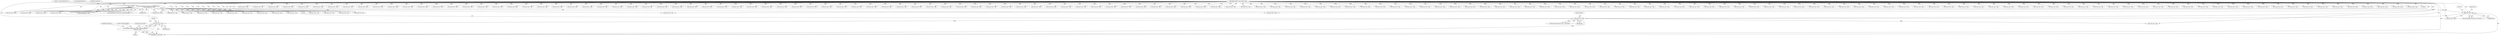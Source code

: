 digraph "0_ImageMagick_56d6e20de489113617cbbddaf41e92600a34db22@pointer" {
"1001990" [label="(Call,(const char *) tag)"];
"1001969" [label="(Call,(const char *) tag)"];
"1001717" [label="(Call,(const char *) tag)"];
"1000212" [label="(Call,LogMagickEvent(CoderEvent,GetMagickModule(),\n    \"  SAX.startElement(%s\",tag))"];
"1000184" [label="(MethodParameterIn,const xmlChar *tag)"];
"1001987" [label="(Call,ThrowMSLException(OptionError,\"NoImagesDefined\",\n                (const char *) tag))"];
"1002275" [label="(Call,(const char *) tag)"];
"1004687" [label="(Call,(const char *) tag)"];
"1009431" [label="(Call,(const char *) tag)"];
"1009757" [label="(Call,(const char *) tag)"];
"1017474" [label="(Call,(const char *) tag)"];
"1019458" [label="(Call,(const char *) tag)"];
"1008522" [label="(Call,(const char *) tag)"];
"1001707" [label="(Call,(const char *) tag)"];
"1003318" [label="(Call,(const char *) tag)"];
"1012979" [label="(Call,(const char *) tag)"];
"1018615" [label="(Call,(const char *) tag)"];
"1010089" [label="(Call,(const char *) tag)"];
"1014711" [label="(Call,(const char *) tag)"];
"1017207" [label="(Call,(const char *) tag)"];
"1016263" [label="(Call,(const char *) tag)"];
"1014234" [label="(Call,(const char *) tag)"];
"1010572" [label="(Call,(const char *) tag)"];
"1000215" [label="(Literal,\"  SAX.startElement(%s\")"];
"1014884" [label="(Call,(const char *) tag)"];
"1004963" [label="(Call,(const char *) tag)"];
"1015073" [label="(Call,(const char *) tag)"];
"1014690" [label="(Call,(const char *) tag)"];
"1010594" [label="(Call,(const char *) tag)"];
"1007928" [label="(Call,(const char *) tag)"];
"1008840" [label="(Call,(const char *) tag)"];
"1004313" [label="(Call,(const char *) tag)"];
"1000212" [label="(Call,LogMagickEvent(CoderEvent,GetMagickModule(),\n    \"  SAX.startElement(%s\",tag))"];
"1004818" [label="(Call,(const char *) tag)"];
"1009653" [label="(Call,(const char *) tag)"];
"1016285" [label="(Call,(const char *) tag)"];
"1008531" [label="(Call,(const char *) tag)"];
"1015472" [label="(Call,(const char *) tag)"];
"1010871" [label="(Call,(const char *) tag)"];
"1018398" [label="(Call,(const char *) tag)"];
"1015494" [label="(Call,(const char *) tag)"];
"1001720" [label="(Literal,\"blur\")"];
"1010400" [label="(Call,(const char *) tag)"];
"1010059" [label="(Call,(const char *) tag)"];
"1001969" [label="(Call,(const char *) tag)"];
"1013000" [label="(Call,(const char *) tag)"];
"1000216" [label="(Identifier,tag)"];
"1009062" [label="(Call,(const char *) tag)"];
"1010891" [label="(Call,(const char *) tag)"];
"1013592" [label="(Call,(const char *) tag)"];
"1017925" [label="(Call,(const char *) tag)"];
"1004809" [label="(Call,(const char *) tag)"];
"1018828" [label="(Call,(const char *) tag)"];
"1000286" [label="(Call,(const char *) tag)"];
"1001992" [label="(Identifier,tag)"];
"1019588" [label="(Call,(const char *) tag)"];
"1009632" [label="(Call,(const char *) tag)"];
"1015706" [label="(Call,(const char *) tag)"];
"1006938" [label="(Call,(const char *) tag)"];
"1007606" [label="(Call,(const char *) tag)"];
"1017005" [label="(Call,(const char *) tag)"];
"1007189" [label="(Call,(const char *) tag)"];
"1009088" [label="(Call,(const char *) tag)"];
"1006758" [label="(Call,(const char *) tag)"];
"1009452" [label="(Call,(const char *) tag)"];
"1019079" [label="(Call,(const char *) tag)"];
"1001971" [label="(Identifier,tag)"];
"1008134" [label="(Call,(const char *) tag)"];
"1011207" [label="(Call,(const char *) tag)"];
"1013979" [label="(Call,(const char *) tag)"];
"1017899" [label="(Call,(const char *) tag)"];
"1008863" [label="(Call,(const char *) tag)"];
"1013245" [label="(Call,(const char *) tag)"];
"1010768" [label="(Call,(const char *) tag)"];
"1002662" [label="(Call,(const char *) tag)"];
"1018808" [label="(Call,(const char *) tag)"];
"1007948" [label="(Call,(const char *) tag)"];
"1001719" [label="(Identifier,tag)"];
"1006844" [label="(Call,(const char *) tag)"];
"1014255" [label="(Call,(const char *) tag)"];
"1006202" [label="(Call,(const char *) tag)"];
"1001972" [label="(Literal,\"border\")"];
"1012612" [label="(Call,(const char *) tag)"];
"1018914" [label="(Call,(const char *) tag)"];
"1018130" [label="(Call,(const char *) tag)"];
"1001557" [label="(Call,(const char *) tag)"];
"1016537" [label="(Call,(const char *) tag)"];
"1002478" [label="(Call,(const char *) tag)"];
"1015262" [label="(Call,(const char *) tag)"];
"1019429" [label="(Call,(const char *) tag)"];
"1001738" [label="(Call,(const char *) tag)"];
"1012633" [label="(Call,(const char *) tag)"];
"1016975" [label="(Call,(const char *) tag)"];
"1002933" [label="(Call,(const char *) tag)"];
"1006835" [label="(Call,(const char *) tag)"];
"1002266" [label="(Call,(const char *) tag)"];
"1015726" [label="(Call,(const char *) tag)"];
"1001968" [label="(Call,LocaleCompare((const char *) tag,\"border\"))"];
"1008563" [label="(Call,(const char *) tag)"];
"1015052" [label="(Call,(const char *) tag)"];
"1016790" [label="(Call,(const char *) tag)"];
"1006193" [label="(Call,(const char *) tag)"];
"1019232" [label="(Call,(const char *) tag)"];
"1010777" [label="(Call,(const char *) tag)"];
"1001993" [label="(ControlStructure,break;)"];
"1017705" [label="(Call,(const char *) tag)"];
"1006613" [label="(Call,(const char *) tag)"];
"1014908" [label="(Call,(const char *) tag)"];
"1015043" [label="(Call,(const char *) tag)"];
"1000214" [label="(Call,GetMagickModule())"];
"1016818" [label="(Call,(const char *) tag)"];
"1001986" [label="(Block,)"];
"1006634" [label="(Call,(const char *) tag)"];
"1000470" [label="(Call,(const char *) tag)"];
"1000184" [label="(MethodParameterIn,const xmlChar *tag)"];
"1000264" [label="(Call,(const char *) tag)"];
"1006864" [label="(Call,(const char *) tag)"];
"1015283" [label="(Call,(const char *) tag)"];
"1019336" [label="(Call,(const char *) tag)"];
"1010068" [label="(Call,(const char *) tag)"];
"1002955" [label="(Call,(const char *) tag)"];
"1006395" [label="(Call,(const char *) tag)"];
"1010239" [label="(Call,(const char *) tag)"];
"1018328" [label="(Call,(const char *) tag)"];
"1017726" [label="(Call,(const char *) tag)"];
"1001987" [label="(Call,ThrowMSLException(OptionError,\"NoImagesDefined\",\n                (const char *) tag))"];
"1017571" [label="(Call,(const char *) tag)"];
"1017454" [label="(Call,(const char *) tag)"];
"1019212" [label="(Call,(const char *) tag)"];
"1001988" [label="(Identifier,OptionError)"];
"1005066" [label="(Call,(const char *) tag)"];
"1001716" [label="(Call,LocaleCompare((const char *) tag,\"blur\"))"];
"1001990" [label="(Call,(const char *) tag)"];
"1001717" [label="(Call,(const char *) tag)"];
"1018572" [label="(Call,(const char *) tag)"];
"1018423" [label="(Call,(const char *) tag)"];
"1008715" [label="(Call,(const char *) tag)"];
"1009766" [label="(Call,(const char *) tag)"];
"1006223" [label="(Call,(const char *) tag)"];
"1002298" [label="(Call,(const char *) tag)"];
"1007167" [label="(Call,(const char *) tag)"];
"1012603" [label="(Call,(const char *) tag)"];
"1019103" [label="(Call,(const char *) tag)"];
"1006738" [label="(Call,(const char *) tag)"];
"1004839" [label="(Call,(const char *) tag)"];
"1004450" [label="(Call,(const char *) tag)"];
"1019438" [label="(Call,(const char *) tag)"];
"1004943" [label="(Call,(const char *) tag)"];
"1001535" [label="(Call,(const char *) tag)"];
"1007597" [label="(Call,(const char *) tag)"];
"1011436" [label="(Call,(const char *) tag)"];
"1006917" [label="(Call,(const char *) tag)"];
"1008513" [label="(Call,(const char *) tag)"];
"1008736" [label="(Call,(const char *) tag)"];
"1014509" [label="(Call,(const char *) tag)"];
"1019356" [label="(Call,(const char *) tag)"];
"1013956" [label="(Call,(const char *) tag)"];
"1005045" [label="(Call,(const char *) tag)"];
"1011177" [label="(Call,(const char *) tag)"];
"1011186" [label="(Call,(const char *) tag)"];
"1019606" [label="(Call,LogMagickEvent(CoderEvent,GetMagickModule(),\"  )\"))"];
"1007042" [label="(Call,(const char *) tag)"];
"1000491" [label="(Call,(const char *) tag)"];
"1010370" [label="(Call,(const char *) tag)"];
"1004429" [label="(Call,(const char *) tag)"];
"1013614" [label="(Call,(const char *) tag)"];
"1002506" [label="(Call,(const char *) tag)"];
"1017228" [label="(Call,(const char *) tag)"];
"1009787" [label="(Call,(const char *) tag)"];
"1019580" [label="(Call,(const char *) tag)"];
"1014466" [label="(Call,(const char *) tag)"];
"1018636" [label="(Call,(const char *) tag)"];
"1008320" [label="(Call,(const char *) tag)"];
"1000210" [label="(Call,(void) LogMagickEvent(CoderEvent,GetMagickModule(),\n    \"  SAX.startElement(%s\",tag))"];
"1004292" [label="(Call,(const char *) tag)"];
"1013181" [label="(Call,(const char *) tag)"];
"1008125" [label="(Call,(const char *) tag)"];
"1018905" [label="(Call,(const char *) tag)"];
"1003293" [label="(Call,(const char *) tag)"];
"1000213" [label="(Identifier,CoderEvent)"];
"1004708" [label="(Call,(const char *) tag)"];
"1007063" [label="(Call,(const char *) tag)"];
"1002683" [label="(Call,(const char *) tag)"];
"1006416" [label="(Call,(const char *) tag)"];
"1019610" [label="(MethodReturn,static void)"];
"1016516" [label="(Call,(const char *) tag)"];
"1017551" [label="(Call,(const char *) tag)"];
"1018935" [label="(Call,(const char *) tag)"];
"1010379" [label="(Call,(const char *) tag)"];
"1012844" [label="(Call,(const char *) tag)"];
"1008091" [label="(Call,(const char *) tag)"];
"1007628" [label="(Call,(const char *) tag)"];
"1003284" [label="(Call,(const char *) tag)"];
"1018104" [label="(Call,(const char *) tag)"];
"1001989" [label="(Literal,\"NoImagesDefined\")"];
"1010259" [label="(Call,(const char *) tag)"];
"1018308" [label="(Call,(const char *) tag)"];
"1008341" [label="(Call,(const char *) tag)"];
"1001990" -> "1001987"  [label="AST: "];
"1001990" -> "1001992"  [label="CFG: "];
"1001991" -> "1001990"  [label="AST: "];
"1001992" -> "1001990"  [label="AST: "];
"1001987" -> "1001990"  [label="CFG: "];
"1001990" -> "1019610"  [label="DDG: "];
"1001990" -> "1001987"  [label="DDG: "];
"1001969" -> "1001990"  [label="DDG: "];
"1000184" -> "1001990"  [label="DDG: "];
"1001969" -> "1001968"  [label="AST: "];
"1001969" -> "1001971"  [label="CFG: "];
"1001970" -> "1001969"  [label="AST: "];
"1001971" -> "1001969"  [label="AST: "];
"1001972" -> "1001969"  [label="CFG: "];
"1001969" -> "1019610"  [label="DDG: "];
"1001969" -> "1001968"  [label="DDG: "];
"1001717" -> "1001969"  [label="DDG: "];
"1000184" -> "1001969"  [label="DDG: "];
"1001969" -> "1002266"  [label="DDG: "];
"1001717" -> "1001716"  [label="AST: "];
"1001717" -> "1001719"  [label="CFG: "];
"1001718" -> "1001717"  [label="AST: "];
"1001719" -> "1001717"  [label="AST: "];
"1001720" -> "1001717"  [label="CFG: "];
"1001717" -> "1019610"  [label="DDG: "];
"1001717" -> "1001716"  [label="DDG: "];
"1000212" -> "1001717"  [label="DDG: "];
"1000184" -> "1001717"  [label="DDG: "];
"1001717" -> "1001738"  [label="DDG: "];
"1000212" -> "1000210"  [label="AST: "];
"1000212" -> "1000216"  [label="CFG: "];
"1000213" -> "1000212"  [label="AST: "];
"1000214" -> "1000212"  [label="AST: "];
"1000215" -> "1000212"  [label="AST: "];
"1000216" -> "1000212"  [label="AST: "];
"1000210" -> "1000212"  [label="CFG: "];
"1000212" -> "1019610"  [label="DDG: "];
"1000212" -> "1000210"  [label="DDG: "];
"1000212" -> "1000210"  [label="DDG: "];
"1000212" -> "1000210"  [label="DDG: "];
"1000212" -> "1000210"  [label="DDG: "];
"1000184" -> "1000212"  [label="DDG: "];
"1000212" -> "1000264"  [label="DDG: "];
"1000212" -> "1002275"  [label="DDG: "];
"1000212" -> "1004818"  [label="DDG: "];
"1000212" -> "1006202"  [label="DDG: "];
"1000212" -> "1006844"  [label="DDG: "];
"1000212" -> "1007606"  [label="DDG: "];
"1000212" -> "1008134"  [label="DDG: "];
"1000212" -> "1008522"  [label="DDG: "];
"1000212" -> "1008715"  [label="DDG: "];
"1000212" -> "1010068"  [label="DDG: "];
"1000212" -> "1010379"  [label="DDG: "];
"1000212" -> "1010777"  [label="DDG: "];
"1000212" -> "1011186"  [label="DDG: "];
"1000212" -> "1012612"  [label="DDG: "];
"1000212" -> "1015052"  [label="DDG: "];
"1000212" -> "1018308"  [label="DDG: "];
"1000212" -> "1018572"  [label="DDG: "];
"1000212" -> "1018914"  [label="DDG: "];
"1000212" -> "1019438"  [label="DDG: "];
"1000212" -> "1019588"  [label="DDG: "];
"1000212" -> "1019606"  [label="DDG: "];
"1000184" -> "1000182"  [label="AST: "];
"1000184" -> "1019610"  [label="DDG: "];
"1000184" -> "1000264"  [label="DDG: "];
"1000184" -> "1000286"  [label="DDG: "];
"1000184" -> "1000470"  [label="DDG: "];
"1000184" -> "1000491"  [label="DDG: "];
"1000184" -> "1001535"  [label="DDG: "];
"1000184" -> "1001557"  [label="DDG: "];
"1000184" -> "1001707"  [label="DDG: "];
"1000184" -> "1001738"  [label="DDG: "];
"1000184" -> "1002266"  [label="DDG: "];
"1000184" -> "1002275"  [label="DDG: "];
"1000184" -> "1002298"  [label="DDG: "];
"1000184" -> "1002478"  [label="DDG: "];
"1000184" -> "1002506"  [label="DDG: "];
"1000184" -> "1002662"  [label="DDG: "];
"1000184" -> "1002683"  [label="DDG: "];
"1000184" -> "1002933"  [label="DDG: "];
"1000184" -> "1002955"  [label="DDG: "];
"1000184" -> "1003284"  [label="DDG: "];
"1000184" -> "1003293"  [label="DDG: "];
"1000184" -> "1003318"  [label="DDG: "];
"1000184" -> "1004292"  [label="DDG: "];
"1000184" -> "1004313"  [label="DDG: "];
"1000184" -> "1004429"  [label="DDG: "];
"1000184" -> "1004450"  [label="DDG: "];
"1000184" -> "1004687"  [label="DDG: "];
"1000184" -> "1004708"  [label="DDG: "];
"1000184" -> "1004809"  [label="DDG: "];
"1000184" -> "1004818"  [label="DDG: "];
"1000184" -> "1004839"  [label="DDG: "];
"1000184" -> "1004943"  [label="DDG: "];
"1000184" -> "1004963"  [label="DDG: "];
"1000184" -> "1005045"  [label="DDG: "];
"1000184" -> "1005066"  [label="DDG: "];
"1000184" -> "1006193"  [label="DDG: "];
"1000184" -> "1006202"  [label="DDG: "];
"1000184" -> "1006223"  [label="DDG: "];
"1000184" -> "1006395"  [label="DDG: "];
"1000184" -> "1006416"  [label="DDG: "];
"1000184" -> "1006613"  [label="DDG: "];
"1000184" -> "1006634"  [label="DDG: "];
"1000184" -> "1006738"  [label="DDG: "];
"1000184" -> "1006758"  [label="DDG: "];
"1000184" -> "1006835"  [label="DDG: "];
"1000184" -> "1006844"  [label="DDG: "];
"1000184" -> "1006864"  [label="DDG: "];
"1000184" -> "1006917"  [label="DDG: "];
"1000184" -> "1006938"  [label="DDG: "];
"1000184" -> "1007042"  [label="DDG: "];
"1000184" -> "1007063"  [label="DDG: "];
"1000184" -> "1007167"  [label="DDG: "];
"1000184" -> "1007189"  [label="DDG: "];
"1000184" -> "1007597"  [label="DDG: "];
"1000184" -> "1007606"  [label="DDG: "];
"1000184" -> "1007628"  [label="DDG: "];
"1000184" -> "1007928"  [label="DDG: "];
"1000184" -> "1007948"  [label="DDG: "];
"1000184" -> "1008091"  [label="DDG: "];
"1000184" -> "1008125"  [label="DDG: "];
"1000184" -> "1008134"  [label="DDG: "];
"1000184" -> "1008320"  [label="DDG: "];
"1000184" -> "1008341"  [label="DDG: "];
"1000184" -> "1008513"  [label="DDG: "];
"1000184" -> "1008522"  [label="DDG: "];
"1000184" -> "1008531"  [label="DDG: "];
"1000184" -> "1008563"  [label="DDG: "];
"1000184" -> "1008715"  [label="DDG: "];
"1000184" -> "1008736"  [label="DDG: "];
"1000184" -> "1008840"  [label="DDG: "];
"1000184" -> "1008863"  [label="DDG: "];
"1000184" -> "1009062"  [label="DDG: "];
"1000184" -> "1009088"  [label="DDG: "];
"1000184" -> "1009431"  [label="DDG: "];
"1000184" -> "1009452"  [label="DDG: "];
"1000184" -> "1009632"  [label="DDG: "];
"1000184" -> "1009653"  [label="DDG: "];
"1000184" -> "1009757"  [label="DDG: "];
"1000184" -> "1009766"  [label="DDG: "];
"1000184" -> "1009787"  [label="DDG: "];
"1000184" -> "1010059"  [label="DDG: "];
"1000184" -> "1010068"  [label="DDG: "];
"1000184" -> "1010089"  [label="DDG: "];
"1000184" -> "1010239"  [label="DDG: "];
"1000184" -> "1010259"  [label="DDG: "];
"1000184" -> "1010370"  [label="DDG: "];
"1000184" -> "1010379"  [label="DDG: "];
"1000184" -> "1010400"  [label="DDG: "];
"1000184" -> "1010572"  [label="DDG: "];
"1000184" -> "1010594"  [label="DDG: "];
"1000184" -> "1010768"  [label="DDG: "];
"1000184" -> "1010777"  [label="DDG: "];
"1000184" -> "1010871"  [label="DDG: "];
"1000184" -> "1010891"  [label="DDG: "];
"1000184" -> "1011177"  [label="DDG: "];
"1000184" -> "1011186"  [label="DDG: "];
"1000184" -> "1011207"  [label="DDG: "];
"1000184" -> "1011436"  [label="DDG: "];
"1000184" -> "1012603"  [label="DDG: "];
"1000184" -> "1012612"  [label="DDG: "];
"1000184" -> "1012633"  [label="DDG: "];
"1000184" -> "1012844"  [label="DDG: "];
"1000184" -> "1012979"  [label="DDG: "];
"1000184" -> "1013000"  [label="DDG: "];
"1000184" -> "1013181"  [label="DDG: "];
"1000184" -> "1013245"  [label="DDG: "];
"1000184" -> "1013592"  [label="DDG: "];
"1000184" -> "1013614"  [label="DDG: "];
"1000184" -> "1013956"  [label="DDG: "];
"1000184" -> "1013979"  [label="DDG: "];
"1000184" -> "1014234"  [label="DDG: "];
"1000184" -> "1014255"  [label="DDG: "];
"1000184" -> "1014466"  [label="DDG: "];
"1000184" -> "1014509"  [label="DDG: "];
"1000184" -> "1014690"  [label="DDG: "];
"1000184" -> "1014711"  [label="DDG: "];
"1000184" -> "1014884"  [label="DDG: "];
"1000184" -> "1014908"  [label="DDG: "];
"1000184" -> "1015043"  [label="DDG: "];
"1000184" -> "1015052"  [label="DDG: "];
"1000184" -> "1015073"  [label="DDG: "];
"1000184" -> "1015262"  [label="DDG: "];
"1000184" -> "1015283"  [label="DDG: "];
"1000184" -> "1015472"  [label="DDG: "];
"1000184" -> "1015494"  [label="DDG: "];
"1000184" -> "1015706"  [label="DDG: "];
"1000184" -> "1015726"  [label="DDG: "];
"1000184" -> "1016263"  [label="DDG: "];
"1000184" -> "1016285"  [label="DDG: "];
"1000184" -> "1016516"  [label="DDG: "];
"1000184" -> "1016537"  [label="DDG: "];
"1000184" -> "1016790"  [label="DDG: "];
"1000184" -> "1016818"  [label="DDG: "];
"1000184" -> "1016975"  [label="DDG: "];
"1000184" -> "1017005"  [label="DDG: "];
"1000184" -> "1017207"  [label="DDG: "];
"1000184" -> "1017228"  [label="DDG: "];
"1000184" -> "1017454"  [label="DDG: "];
"1000184" -> "1017474"  [label="DDG: "];
"1000184" -> "1017551"  [label="DDG: "];
"1000184" -> "1017571"  [label="DDG: "];
"1000184" -> "1017705"  [label="DDG: "];
"1000184" -> "1017726"  [label="DDG: "];
"1000184" -> "1017899"  [label="DDG: "];
"1000184" -> "1017925"  [label="DDG: "];
"1000184" -> "1018104"  [label="DDG: "];
"1000184" -> "1018130"  [label="DDG: "];
"1000184" -> "1018308"  [label="DDG: "];
"1000184" -> "1018328"  [label="DDG: "];
"1000184" -> "1018398"  [label="DDG: "];
"1000184" -> "1018423"  [label="DDG: "];
"1000184" -> "1018572"  [label="DDG: "];
"1000184" -> "1018615"  [label="DDG: "];
"1000184" -> "1018636"  [label="DDG: "];
"1000184" -> "1018808"  [label="DDG: "];
"1000184" -> "1018828"  [label="DDG: "];
"1000184" -> "1018905"  [label="DDG: "];
"1000184" -> "1018914"  [label="DDG: "];
"1000184" -> "1018935"  [label="DDG: "];
"1000184" -> "1019079"  [label="DDG: "];
"1000184" -> "1019103"  [label="DDG: "];
"1000184" -> "1019212"  [label="DDG: "];
"1000184" -> "1019232"  [label="DDG: "];
"1000184" -> "1019336"  [label="DDG: "];
"1000184" -> "1019356"  [label="DDG: "];
"1000184" -> "1019429"  [label="DDG: "];
"1000184" -> "1019438"  [label="DDG: "];
"1000184" -> "1019458"  [label="DDG: "];
"1000184" -> "1019580"  [label="DDG: "];
"1000184" -> "1019588"  [label="DDG: "];
"1001987" -> "1001986"  [label="AST: "];
"1001988" -> "1001987"  [label="AST: "];
"1001989" -> "1001987"  [label="AST: "];
"1001993" -> "1001987"  [label="CFG: "];
"1001987" -> "1019610"  [label="DDG: "];
"1001987" -> "1019610"  [label="DDG: "];
"1001987" -> "1019610"  [label="DDG: "];
}
